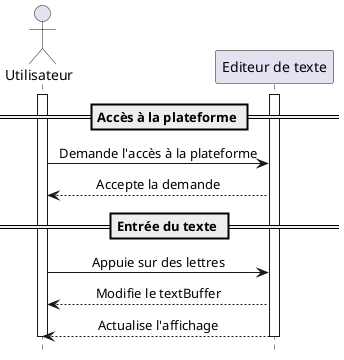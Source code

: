 @startuml ecrire-texte
hide footbox
skinparam sequenceMessageAlign center

actor Utilisateur
participant "Editeur de texte"

activate Utilisateur
activate "Editeur de texte"

== Accès à la plateforme ==

Utilisateur -> "Editeur de texte": Demande l'accès à la plateforme
Utilisateur <-- "Editeur de texte": Accepte la demande

== Entrée du texte ==

Utilisateur -> "Editeur de texte": Appuie sur des lettres
Utilisateur <-- "Editeur de texte": Modifie le textBuffer
Utilisateur <-- "Editeur de texte": Actualise l'affichage

deactivate Utilisateur
deactivate "Editeur de texte"
@enduml